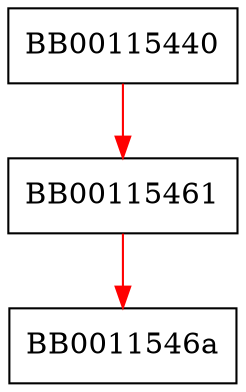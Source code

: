 digraph FUN_00115440 {
  node [shape="box"];
  graph [splines=ortho];
  BB00115440 -> BB00115461 [color="red"];
  BB00115461 -> BB0011546a [color="red"];
}